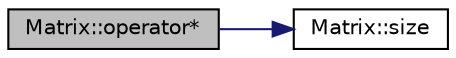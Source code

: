 digraph "Matrix::operator*"
{
 // LATEX_PDF_SIZE
  edge [fontname="Helvetica",fontsize="10",labelfontname="Helvetica",labelfontsize="10"];
  node [fontname="Helvetica",fontsize="10",shape=record];
  rankdir="LR";
  Node1 [label="Matrix::operator*",height=0.2,width=0.4,color="black", fillcolor="grey75", style="filled", fontcolor="black",tooltip="Operacja mnozenia macierzy przez macierz."];
  Node1 -> Node2 [color="midnightblue",fontsize="10",style="solid",fontname="Helvetica"];
  Node2 [label="Matrix::size",height=0.2,width=0.4,color="black", fillcolor="white", style="filled",URL="$class_matrix.html#a3a952058b788b08f01c07c0154e7ebc2",tooltip="Funkcja zwraca wielkosc macierzy w postaci liczby int (np dla macierzy 2x2 zwroci 2)."];
}
